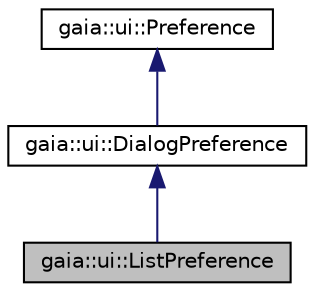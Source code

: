 digraph G
{
  edge [fontname="Helvetica",fontsize="10",labelfontname="Helvetica",labelfontsize="10"];
  node [fontname="Helvetica",fontsize="10",shape=record];
  Node1 [label="gaia::ui::ListPreference",height=0.2,width=0.4,color="black", fillcolor="grey75", style="filled" fontcolor="black"];
  Node2 -> Node1 [dir=back,color="midnightblue",fontsize="10",style="solid",fontname="Helvetica"];
  Node2 [label="gaia::ui::DialogPreference",height=0.2,width=0.4,color="black", fillcolor="white", style="filled",URL="$d8/dd3/classgaia_1_1ui_1_1_dialog_preference.html",tooltip="A base class for Preference objects that are dialog-based."];
  Node3 -> Node2 [dir=back,color="midnightblue",fontsize="10",style="solid",fontname="Helvetica"];
  Node3 [label="gaia::ui::Preference",height=0.2,width=0.4,color="black", fillcolor="white", style="filled",URL="$dd/d14/classgaia_1_1ui_1_1_preference.html",tooltip="Interface definition for a callback to be invoked when the value of this Preference has been changed ..."];
}
